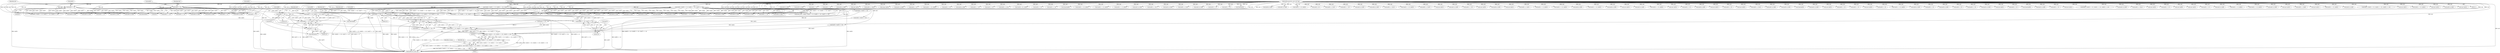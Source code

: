 digraph "0_radare2_f41e941341e44aa86edd4483c4487ec09a074257@pointer" {
"1000936" [label="(Call,buf[4] << 16)"];
"1000288" [label="(Call,buf[4] | (buf[5] << 8) | (buf[6] << 16) | (buf[7] << 24))"];
"1000125" [label="(MethodParameterIn,const ut8 *buf)"];
"1000292" [label="(Call,(buf[5] << 8) | (buf[6] << 16) | (buf[7] << 24))"];
"1000293" [label="(Call,buf[5] << 8)"];
"1000298" [label="(Call,(buf[6] << 16) | (buf[7] << 24))"];
"1000299" [label="(Call,buf[6] << 16)"];
"1000304" [label="(Call,buf[7] << 24)"];
"1000191" [label="(Call,buf[4] | (buf[5] << 8) | (buf[6] << 16) | (buf[7] << 24))"];
"1000195" [label="(Call,(buf[5] << 8) | (buf[6] << 16) | (buf[7] << 24))"];
"1000196" [label="(Call,buf[5] << 8)"];
"1000201" [label="(Call,(buf[6] << 16) | (buf[7] << 24))"];
"1000202" [label="(Call,buf[6] << 16)"];
"1000207" [label="(Call,buf[7] << 24)"];
"1000935" [label="(Call,(buf[4] << 16) | (buf[5] << 24))"];
"1000929" [label="(Call,(buf[3] << 8) | (buf[4] << 16) | (buf[5] << 24))"];
"1000925" [label="(Call,buf[2] | (buf[3] << 8) | (buf[4] << 16) | (buf[5] << 24))"];
"1000923" [label="(Call,(int) (buf[2] | (buf[3] << 8) | (buf[4] << 16) | (buf[5] << 24)))"];
"1000921" [label="(Call,vA = (int) (buf[2] | (buf[3] << 8) | (buf[4] << 16) | (buf[5] << 24)))"];
"1000292" [label="(Call,(buf[5] << 8) | (buf[6] << 16) | (buf[7] << 24))"];
"1001284" [label="(Call,buf[4] & 0xf0)"];
"1001296" [label="(Call,buf[5] & 0xf0)"];
"1001564" [label="(Call,buf[3] << 8)"];
"1000242" [label="(Call,buf[3] << 8)"];
"1001867" [label="(Call,buf[4] & 0xf0)"];
"1000943" [label="(Identifier,buf)"];
"1001700" [label="(Call,(int) buf[1])"];
"1001728" [label="(Call,buf[0] == 0x25)"];
"1001256" [label="(Call,buf[4] & 0x0f)"];
"1000862" [label="(Call,(char) buf[1])"];
"1000930" [label="(Call,buf[3] << 8)"];
"1001098" [label="(Call,buf[5] & 0x0f)"];
"1000301" [label="(Identifier,buf)"];
"1000498" [label="(Call,buf[1] & 0x0f)"];
"1001120" [label="(Call,buf[5] & 0x0f)"];
"1001040" [label="(Call,buf[3] << 8)"];
"1001333" [label="(Call,(buf[3] << 8) | buf[2])"];
"1001334" [label="(Call,buf[3] << 8)"];
"1001918" [label="(Call,buf[4] & 0xf0)"];
"1000636" [label="(Call,buf[3] << 24)"];
"1000839" [label="(Call,buf[3] << 8)"];
"1001371" [label="(Call,buf[0] == 0x1c)"];
"1001459" [label="(Call,(buf[3]<<8) | buf[2])"];
"1001069" [label="(Call,buf[4] & 0x0f)"];
"1001214" [label="(Call,buf[3] << 8)"];
"1000211" [label="(Literal,24)"];
"1002092" [label="(MethodReturn,static int)"];
"1000724" [label="(Call,(llint)buf[7])"];
"1001667" [label="(Call,buf[2] << 24)"];
"1000732" [label="(Call,(llint)buf[8])"];
"1001563" [label="(Call,(buf[3] << 8) | buf[2])"];
"1001873" [label="(Call,buf[5] & 0x0f)"];
"1001510" [label="(Call,(buf[3] << 8) | buf[2])"];
"1000304" [label="(Call,buf[7] << 24)"];
"1000905" [label="(Call,buf[3] << 8 | buf[2])"];
"1001443" [label="(Call,buf[1] & 0x0f)"];
"1001175" [label="(Call,buf[5] << 8)"];
"1000587" [label="(Call,buf[0] == 0x17)"];
"1000822" [label="(Call,buf[1] & 0x0f)"];
"1000195" [label="(Call,(buf[5] << 8) | (buf[6] << 16) | (buf[7] << 24))"];
"1000179" [label="(Call,buf[2] | (buf[3] << 8))"];
"1000306" [label="(Identifier,buf)"];
"1001952" [label="(Call,buf[0] == 0x24)"];
"1001810" [label="(Call,buf[1] & 0xf0)"];
"1000447" [label="(Call,buf[3] << 8)"];
"1000209" [label="(Identifier,buf)"];
"1000906" [label="(Call,buf[3] << 8)"];
"1000581" [label="(Call,buf[5] << 24)"];
"1001656" [label="(Call,buf[4] << 8)"];
"1001895" [label="(Call,buf[5] & 0x0f)"];
"1000685" [label="(Call,(llint)buf[2])"];
"1001245" [label="(Call,buf[4] & 0xf0)"];
"1001268" [label="(Call,buf[5] & 0x0f)"];
"1001239" [label="(Call,buf[4] & 0x0f)"];
"1001719" [label="(Call,buf[5] << 8)"];
"1000922" [label="(Identifier,vA)"];
"1001451" [label="(Call,buf[1] & 0xf0)"];
"1000923" [label="(Call,(int) (buf[2] | (buf[3] << 8) | (buf[4] << 16) | (buf[5] << 24)))"];
"1000929" [label="(Call,(buf[3] << 8) | (buf[4] << 16) | (buf[5] << 24))"];
"1000700" [label="(Call,(llint)buf[4])"];
"1000446" [label="(Call,(buf[3] << 8) | buf[2])"];
"1000297" [label="(Literal,8)"];
"1000947" [label="(Identifier,strasm)"];
"1001844" [label="(Call,buf[4] & 0x0f)"];
"1000940" [label="(Literal,16)"];
"1000206" [label="(Literal,16)"];
"1000458" [label="(Call,buf[5] << 8)"];
"1001460" [label="(Call,buf[3]<<8)"];
"1000189" [label="(Call,first_key = buf[4] | (buf[5] << 8) | (buf[6] << 16) | (buf[7] << 24))"];
"1001377" [label="(Call,buf[0] == 0x1f)"];
"1001651" [label="(Call,buf[5] | (buf[4] << 8) | (buf[3] << 16) | (buf[2] << 24))"];
"1000457" [label="(Call,(buf[5] << 8) | buf[4])"];
"1001011" [label="(Call,buf[4] << 16)"];
"1000308" [label="(Literal,24)"];
"1000631" [label="(Call,buf[2] << 16)"];
"1000200" [label="(Literal,8)"];
"1000955" [label="(Call,buf[1] & 0x0f)"];
"1001092" [label="(Call,buf[4] & 0xf0)"];
"1001579" [label="(Call,buf[0] == 0x23)"];
"1000423" [label="(Call,(buf[3] << 8) | buf[2])"];
"1000925" [label="(Call,buf[2] | (buf[3] << 8) | (buf[4] << 16) | (buf[5] << 24))"];
"1001174" [label="(Call,(buf[5] << 8) | buf[4])"];
"1001912" [label="(Call,buf[4] & 0x0f)"];
"1000288" [label="(Call,buf[4] | (buf[5] << 8) | (buf[6] << 16) | (buf[7] << 24))"];
"1000642" [label="(Call,buf[0] == 0x19)"];
"1000192" [label="(Call,buf[4])"];
"1000558" [label="(Call,(int) buf[1])"];
"1000830" [label="(Call,buf[1] & 0xf0)"];
"1001662" [label="(Call,buf[3] << 16)"];
"1000802" [label="(Call,(int) buf[3])"];
"1000941" [label="(Call,buf[5] << 24)"];
"1001889" [label="(Call,buf[4] & 0xf0)"];
"1001924" [label="(Call,buf[5] & 0x0f)"];
"1000926" [label="(Call,buf[2])"];
"1001642" [label="(Call,(int) buf[1])"];
"1001574" [label="(Call,buf[0] == 0x20)"];
"1001108" [label="(Call,buf[4] & 0x0f)"];
"1000973" [label="(Call,buf[3] << 8 | buf[2])"];
"1000936" [label="(Call,buf[4] << 16)"];
"1001818" [label="(Call,(buf[3] << 8) | buf[2])"];
"1001114" [label="(Call,buf[4] & 0xf0)"];
"1000294" [label="(Call,buf[5])"];
"1001163" [label="(Call,(buf[3] << 8) | buf[2])"];
"1000303" [label="(Literal,16)"];
"1001262" [label="(Call,buf[4] & 0xf0)"];
"1000761" [label="(Call,(int) buf[2])"];
"1000204" [label="(Identifier,buf)"];
"1000963" [label="(Call,buf[1] & 0xf0)"];
"1000535" [label="(Call,(buf[3] << 8) | buf[2])"];
"1000305" [label="(Call,buf[7])"];
"1000480" [label="(Call,(int) buf[1])"];
"1001278" [label="(Call,buf[4] & 0x0f)"];
"1000536" [label="(Call,buf[3] << 8)"];
"1000289" [label="(Call,buf[4])"];
"1001075" [label="(Call,buf[4] & 0xf0)"];
"1000299" [label="(Call,buf[6] << 16)"];
"1000621" [label="(Call,(int) buf[1])"];
"1000183" [label="(Call,buf[3] << 8)"];
"1000795" [label="(Call,(int) buf[2])"];
"1000300" [label="(Call,buf[6])"];
"1001382" [label="(Call,buf[0] == 0x22)"];
"1001229" [label="(Call,buf[4] & 0x0f)"];
"1001718" [label="(Call,(buf[5] << 8) | buf[4])"];
"1000937" [label="(Call,buf[4])"];
"1001205" [label="(Call,buf[1] & 0xf0)"];
"1001930" [label="(Call,buf[5] & 0xf0)"];
"1000692" [label="(Call,(llint)buf[3])"];
"1001883" [label="(Call,buf[4] & 0x0f)"];
"1001547" [label="(Call,buf[1] & 0x0f)"];
"1000896" [label="(Call,(int) buf[1])"];
"1000280" [label="(Call,buf[3] << 8)"];
"1001290" [label="(Call,buf[5] & 0x0f)"];
"1000974" [label="(Call,buf[3] << 8)"];
"1001086" [label="(Call,buf[4] & 0x0f)"];
"1000276" [label="(Call,buf[2] | (buf[3] << 8))"];
"1000768" [label="(Call,(int) buf[3])"];
"1001511" [label="(Call,buf[3] << 8)"];
"1000838" [label="(Call,(buf[3] << 8) | buf[2])"];
"1000708" [label="(Call,(llint)buf[5])"];
"1001850" [label="(Call,buf[4] & 0xf0)"];
"1000208" [label="(Call,buf[7])"];
"1001164" [label="(Call,buf[3] << 8)"];
"1001126" [label="(Call,buf[5] & 0xf0)"];
"1001708" [label="(Call,buf[3] << 8)"];
"1001819" [label="(Call,buf[3] << 8)"];
"1000197" [label="(Call,buf[5])"];
"1000388" [label="(Call,buf[1] & 0x0f)"];
"1001834" [label="(Call,buf[4] & 0x0f)"];
"1000382" [label="(Block,)"];
"1000196" [label="(Call,buf[5] << 8)"];
"1000526" [label="(Call,(int) buf[1])"];
"1001059" [label="(Call,buf[4] & 0x0f)"];
"1000570" [label="(Call,buf[3] << 8)"];
"1000739" [label="(Call,(llint)buf[9])"];
"1000191" [label="(Call,buf[4] | (buf[5] << 8) | (buf[6] << 16) | (buf[7] << 24))"];
"1001555" [label="(Call,buf[1] & 0xf0)"];
"1000424" [label="(Call,buf[3] << 8)"];
"1000576" [label="(Call,buf[4] << 16)"];
"1000416" [label="(Call,(int) buf[1])"];
"1001861" [label="(Call,buf[4] & 0x0f)"];
"1000565" [label="(Call,buf[2] | (buf[3] << 8) | (buf[4] << 16) | (buf[5] << 24))"];
"1001032" [label="(Call,buf[1] & 0x0f)"];
"1001343" [label="(Call,buf[0] == 0x1a)"];
"1000286" [label="(Call,array_size = buf[4] | (buf[5] << 8) | (buf[6] << 16) | (buf[7] << 24))"];
"1001156" [label="(Call,(int) buf[1])"];
"1000716" [label="(Call,(llint)buf[6])"];
"1001005" [label="(Call,buf[3] << 8)"];
"1000138" [label="(Call,(int) buf[0])"];
"1000754" [label="(Call,(int) buf[1])"];
"1000203" [label="(Call,buf[6])"];
"1000879" [label="(Call,buf[3] << 8)"];
"1000298" [label="(Call,(buf[6] << 16) | (buf[7] << 24))"];
"1000935" [label="(Call,(buf[4] << 16) | (buf[5] << 24))"];
"1000396" [label="(Call,buf[1] & 0xf0)"];
"1000207" [label="(Call,buf[7] << 24)"];
"1000878" [label="(Call,buf[3] << 8 | buf[2])"];
"1001039" [label="(Call,(buf[3] << 8) | buf[2])"];
"1000125" [label="(MethodParameterIn,const ut8 *buf)"];
"1000506" [label="(Call,buf[1] & 0xf0)"];
"1000293" [label="(Call,buf[5] << 8)"];
"1000991" [label="(Call,(int) buf[1])"];
"1000163" [label="(Call,buf[0] == 0x00)"];
"1000676" [label="(Call,(int) buf[1])"];
"1001707" [label="(Call,(buf[3] << 8) | buf[2])"];
"1001936" [label="(Call,buf[1] & 0x0f)"];
"1000202" [label="(Call,buf[6] << 16)"];
"1001000" [label="(Call,buf[2] | (buf[3] << 8) | (buf[4] << 16) | (buf[5] << 24))"];
"1001016" [label="(Call,buf[5] << 24)"];
"1000921" [label="(Call,vA = (int) (buf[2] | (buf[3] << 8) | (buf[4] << 16) | (buf[5] << 24)))"];
"1000238" [label="(Call,buf[2] | (buf[3] << 8))"];
"1000788" [label="(Call,(int) buf[1])"];
"1000201" [label="(Call,(buf[6] << 16) | (buf[7] << 24))"];
"1001213" [label="(Call,(buf[3] << 8) | buf[2])"];
"1001326" [label="(Call,(int) buf[1])"];
"1001901" [label="(Call,buf[5] & 0xf0)"];
"1001503" [label="(Call,(int) buf[1])"];
"1000936" -> "1000935"  [label="AST: "];
"1000936" -> "1000940"  [label="CFG: "];
"1000937" -> "1000936"  [label="AST: "];
"1000940" -> "1000936"  [label="AST: "];
"1000943" -> "1000936"  [label="CFG: "];
"1000936" -> "1002092"  [label="DDG: buf[4]"];
"1000936" -> "1000935"  [label="DDG: buf[4]"];
"1000936" -> "1000935"  [label="DDG: 16"];
"1000288" -> "1000936"  [label="DDG: buf[4]"];
"1000191" -> "1000936"  [label="DDG: buf[4]"];
"1000125" -> "1000936"  [label="DDG: buf"];
"1000288" -> "1000286"  [label="AST: "];
"1000288" -> "1000292"  [label="CFG: "];
"1000289" -> "1000288"  [label="AST: "];
"1000292" -> "1000288"  [label="AST: "];
"1000286" -> "1000288"  [label="CFG: "];
"1000288" -> "1002092"  [label="DDG: (buf[5] << 8) | (buf[6] << 16) | (buf[7] << 24)"];
"1000288" -> "1002092"  [label="DDG: buf[4]"];
"1000288" -> "1000286"  [label="DDG: buf[4]"];
"1000288" -> "1000286"  [label="DDG: (buf[5] << 8) | (buf[6] << 16) | (buf[7] << 24)"];
"1000125" -> "1000288"  [label="DDG: buf"];
"1000292" -> "1000288"  [label="DDG: buf[5] << 8"];
"1000292" -> "1000288"  [label="DDG: (buf[6] << 16) | (buf[7] << 24)"];
"1000288" -> "1000457"  [label="DDG: buf[4]"];
"1000288" -> "1000576"  [label="DDG: buf[4]"];
"1000288" -> "1000700"  [label="DDG: buf[4]"];
"1000288" -> "1001011"  [label="DDG: buf[4]"];
"1000288" -> "1001059"  [label="DDG: buf[4]"];
"1000288" -> "1001069"  [label="DDG: buf[4]"];
"1000288" -> "1001086"  [label="DDG: buf[4]"];
"1000288" -> "1001108"  [label="DDG: buf[4]"];
"1000288" -> "1001174"  [label="DDG: buf[4]"];
"1000288" -> "1001229"  [label="DDG: buf[4]"];
"1000288" -> "1001239"  [label="DDG: buf[4]"];
"1000288" -> "1001256"  [label="DDG: buf[4]"];
"1000288" -> "1001278"  [label="DDG: buf[4]"];
"1000288" -> "1001656"  [label="DDG: buf[4]"];
"1000288" -> "1001718"  [label="DDG: buf[4]"];
"1000288" -> "1001834"  [label="DDG: buf[4]"];
"1000288" -> "1001844"  [label="DDG: buf[4]"];
"1000288" -> "1001861"  [label="DDG: buf[4]"];
"1000288" -> "1001883"  [label="DDG: buf[4]"];
"1000288" -> "1001912"  [label="DDG: buf[4]"];
"1000125" -> "1000122"  [label="AST: "];
"1000125" -> "1002092"  [label="DDG: buf"];
"1000125" -> "1000138"  [label="DDG: buf"];
"1000125" -> "1000163"  [label="DDG: buf"];
"1000125" -> "1000179"  [label="DDG: buf"];
"1000125" -> "1000183"  [label="DDG: buf"];
"1000125" -> "1000191"  [label="DDG: buf"];
"1000125" -> "1000196"  [label="DDG: buf"];
"1000125" -> "1000202"  [label="DDG: buf"];
"1000125" -> "1000207"  [label="DDG: buf"];
"1000125" -> "1000238"  [label="DDG: buf"];
"1000125" -> "1000242"  [label="DDG: buf"];
"1000125" -> "1000276"  [label="DDG: buf"];
"1000125" -> "1000280"  [label="DDG: buf"];
"1000125" -> "1000293"  [label="DDG: buf"];
"1000125" -> "1000299"  [label="DDG: buf"];
"1000125" -> "1000304"  [label="DDG: buf"];
"1000125" -> "1000388"  [label="DDG: buf"];
"1000125" -> "1000396"  [label="DDG: buf"];
"1000125" -> "1000416"  [label="DDG: buf"];
"1000125" -> "1000424"  [label="DDG: buf"];
"1000125" -> "1000423"  [label="DDG: buf"];
"1000125" -> "1000447"  [label="DDG: buf"];
"1000125" -> "1000446"  [label="DDG: buf"];
"1000125" -> "1000458"  [label="DDG: buf"];
"1000125" -> "1000457"  [label="DDG: buf"];
"1000125" -> "1000480"  [label="DDG: buf"];
"1000125" -> "1000498"  [label="DDG: buf"];
"1000125" -> "1000506"  [label="DDG: buf"];
"1000125" -> "1000526"  [label="DDG: buf"];
"1000125" -> "1000536"  [label="DDG: buf"];
"1000125" -> "1000535"  [label="DDG: buf"];
"1000125" -> "1000558"  [label="DDG: buf"];
"1000125" -> "1000565"  [label="DDG: buf"];
"1000125" -> "1000570"  [label="DDG: buf"];
"1000125" -> "1000576"  [label="DDG: buf"];
"1000125" -> "1000581"  [label="DDG: buf"];
"1000125" -> "1000587"  [label="DDG: buf"];
"1000125" -> "1000621"  [label="DDG: buf"];
"1000125" -> "1000631"  [label="DDG: buf"];
"1000125" -> "1000636"  [label="DDG: buf"];
"1000125" -> "1000642"  [label="DDG: buf"];
"1000125" -> "1000676"  [label="DDG: buf"];
"1000125" -> "1000685"  [label="DDG: buf"];
"1000125" -> "1000692"  [label="DDG: buf"];
"1000125" -> "1000700"  [label="DDG: buf"];
"1000125" -> "1000708"  [label="DDG: buf"];
"1000125" -> "1000716"  [label="DDG: buf"];
"1000125" -> "1000724"  [label="DDG: buf"];
"1000125" -> "1000732"  [label="DDG: buf"];
"1000125" -> "1000739"  [label="DDG: buf"];
"1000125" -> "1000754"  [label="DDG: buf"];
"1000125" -> "1000761"  [label="DDG: buf"];
"1000125" -> "1000768"  [label="DDG: buf"];
"1000125" -> "1000788"  [label="DDG: buf"];
"1000125" -> "1000795"  [label="DDG: buf"];
"1000125" -> "1000802"  [label="DDG: buf"];
"1000125" -> "1000822"  [label="DDG: buf"];
"1000125" -> "1000830"  [label="DDG: buf"];
"1000125" -> "1000839"  [label="DDG: buf"];
"1000125" -> "1000838"  [label="DDG: buf"];
"1000125" -> "1000862"  [label="DDG: buf"];
"1000125" -> "1000879"  [label="DDG: buf"];
"1000125" -> "1000878"  [label="DDG: buf"];
"1000125" -> "1000896"  [label="DDG: buf"];
"1000125" -> "1000906"  [label="DDG: buf"];
"1000125" -> "1000905"  [label="DDG: buf"];
"1000125" -> "1000925"  [label="DDG: buf"];
"1000125" -> "1000930"  [label="DDG: buf"];
"1000125" -> "1000941"  [label="DDG: buf"];
"1000125" -> "1000955"  [label="DDG: buf"];
"1000125" -> "1000963"  [label="DDG: buf"];
"1000125" -> "1000974"  [label="DDG: buf"];
"1000125" -> "1000973"  [label="DDG: buf"];
"1000125" -> "1000991"  [label="DDG: buf"];
"1000125" -> "1001000"  [label="DDG: buf"];
"1000125" -> "1001005"  [label="DDG: buf"];
"1000125" -> "1001011"  [label="DDG: buf"];
"1000125" -> "1001016"  [label="DDG: buf"];
"1000125" -> "1001032"  [label="DDG: buf"];
"1000125" -> "1001040"  [label="DDG: buf"];
"1000125" -> "1001039"  [label="DDG: buf"];
"1000125" -> "1001059"  [label="DDG: buf"];
"1000125" -> "1001069"  [label="DDG: buf"];
"1000125" -> "1001075"  [label="DDG: buf"];
"1000125" -> "1001086"  [label="DDG: buf"];
"1000125" -> "1001092"  [label="DDG: buf"];
"1000125" -> "1001098"  [label="DDG: buf"];
"1000125" -> "1001108"  [label="DDG: buf"];
"1000125" -> "1001114"  [label="DDG: buf"];
"1000125" -> "1001120"  [label="DDG: buf"];
"1000125" -> "1001126"  [label="DDG: buf"];
"1000125" -> "1001156"  [label="DDG: buf"];
"1000125" -> "1001164"  [label="DDG: buf"];
"1000125" -> "1001163"  [label="DDG: buf"];
"1000125" -> "1001175"  [label="DDG: buf"];
"1000125" -> "1001174"  [label="DDG: buf"];
"1000125" -> "1001205"  [label="DDG: buf"];
"1000125" -> "1001214"  [label="DDG: buf"];
"1000125" -> "1001213"  [label="DDG: buf"];
"1000125" -> "1001229"  [label="DDG: buf"];
"1000125" -> "1001239"  [label="DDG: buf"];
"1000125" -> "1001245"  [label="DDG: buf"];
"1000125" -> "1001256"  [label="DDG: buf"];
"1000125" -> "1001262"  [label="DDG: buf"];
"1000125" -> "1001268"  [label="DDG: buf"];
"1000125" -> "1001278"  [label="DDG: buf"];
"1000125" -> "1001284"  [label="DDG: buf"];
"1000125" -> "1001290"  [label="DDG: buf"];
"1000125" -> "1001296"  [label="DDG: buf"];
"1000125" -> "1001326"  [label="DDG: buf"];
"1000125" -> "1001334"  [label="DDG: buf"];
"1000125" -> "1001333"  [label="DDG: buf"];
"1000125" -> "1001343"  [label="DDG: buf"];
"1000125" -> "1001371"  [label="DDG: buf"];
"1000125" -> "1001377"  [label="DDG: buf"];
"1000125" -> "1001382"  [label="DDG: buf"];
"1000125" -> "1001443"  [label="DDG: buf"];
"1000125" -> "1001451"  [label="DDG: buf"];
"1000125" -> "1001460"  [label="DDG: buf"];
"1000125" -> "1001459"  [label="DDG: buf"];
"1000125" -> "1001503"  [label="DDG: buf"];
"1000125" -> "1001511"  [label="DDG: buf"];
"1000125" -> "1001510"  [label="DDG: buf"];
"1000125" -> "1001547"  [label="DDG: buf"];
"1000125" -> "1001555"  [label="DDG: buf"];
"1000125" -> "1001564"  [label="DDG: buf"];
"1000125" -> "1001563"  [label="DDG: buf"];
"1000125" -> "1001574"  [label="DDG: buf"];
"1000125" -> "1001579"  [label="DDG: buf"];
"1000125" -> "1001642"  [label="DDG: buf"];
"1000125" -> "1001651"  [label="DDG: buf"];
"1000125" -> "1001656"  [label="DDG: buf"];
"1000125" -> "1001662"  [label="DDG: buf"];
"1000125" -> "1001667"  [label="DDG: buf"];
"1000125" -> "1001700"  [label="DDG: buf"];
"1000125" -> "1001708"  [label="DDG: buf"];
"1000125" -> "1001707"  [label="DDG: buf"];
"1000125" -> "1001719"  [label="DDG: buf"];
"1000125" -> "1001718"  [label="DDG: buf"];
"1000125" -> "1001728"  [label="DDG: buf"];
"1000125" -> "1001810"  [label="DDG: buf"];
"1000125" -> "1001819"  [label="DDG: buf"];
"1000125" -> "1001818"  [label="DDG: buf"];
"1000125" -> "1001834"  [label="DDG: buf"];
"1000125" -> "1001844"  [label="DDG: buf"];
"1000125" -> "1001850"  [label="DDG: buf"];
"1000125" -> "1001861"  [label="DDG: buf"];
"1000125" -> "1001867"  [label="DDG: buf"];
"1000125" -> "1001873"  [label="DDG: buf"];
"1000125" -> "1001883"  [label="DDG: buf"];
"1000125" -> "1001889"  [label="DDG: buf"];
"1000125" -> "1001895"  [label="DDG: buf"];
"1000125" -> "1001901"  [label="DDG: buf"];
"1000125" -> "1001912"  [label="DDG: buf"];
"1000125" -> "1001918"  [label="DDG: buf"];
"1000125" -> "1001924"  [label="DDG: buf"];
"1000125" -> "1001930"  [label="DDG: buf"];
"1000125" -> "1001936"  [label="DDG: buf"];
"1000125" -> "1001952"  [label="DDG: buf"];
"1000292" -> "1000298"  [label="CFG: "];
"1000293" -> "1000292"  [label="AST: "];
"1000298" -> "1000292"  [label="AST: "];
"1000292" -> "1002092"  [label="DDG: (buf[6] << 16) | (buf[7] << 24)"];
"1000292" -> "1002092"  [label="DDG: buf[5] << 8"];
"1000293" -> "1000292"  [label="DDG: buf[5]"];
"1000293" -> "1000292"  [label="DDG: 8"];
"1000298" -> "1000292"  [label="DDG: buf[6] << 16"];
"1000298" -> "1000292"  [label="DDG: buf[7] << 24"];
"1000293" -> "1000297"  [label="CFG: "];
"1000294" -> "1000293"  [label="AST: "];
"1000297" -> "1000293"  [label="AST: "];
"1000301" -> "1000293"  [label="CFG: "];
"1000293" -> "1002092"  [label="DDG: buf[5]"];
"1000293" -> "1000458"  [label="DDG: buf[5]"];
"1000293" -> "1000581"  [label="DDG: buf[5]"];
"1000293" -> "1000708"  [label="DDG: buf[5]"];
"1000293" -> "1000941"  [label="DDG: buf[5]"];
"1000293" -> "1001016"  [label="DDG: buf[5]"];
"1000293" -> "1001098"  [label="DDG: buf[5]"];
"1000293" -> "1001120"  [label="DDG: buf[5]"];
"1000293" -> "1001175"  [label="DDG: buf[5]"];
"1000293" -> "1001268"  [label="DDG: buf[5]"];
"1000293" -> "1001290"  [label="DDG: buf[5]"];
"1000293" -> "1001651"  [label="DDG: buf[5]"];
"1000293" -> "1001719"  [label="DDG: buf[5]"];
"1000293" -> "1001873"  [label="DDG: buf[5]"];
"1000293" -> "1001895"  [label="DDG: buf[5]"];
"1000293" -> "1001924"  [label="DDG: buf[5]"];
"1000298" -> "1000304"  [label="CFG: "];
"1000299" -> "1000298"  [label="AST: "];
"1000304" -> "1000298"  [label="AST: "];
"1000298" -> "1002092"  [label="DDG: buf[7] << 24"];
"1000298" -> "1002092"  [label="DDG: buf[6] << 16"];
"1000299" -> "1000298"  [label="DDG: buf[6]"];
"1000299" -> "1000298"  [label="DDG: 16"];
"1000304" -> "1000298"  [label="DDG: buf[7]"];
"1000304" -> "1000298"  [label="DDG: 24"];
"1000299" -> "1000303"  [label="CFG: "];
"1000300" -> "1000299"  [label="AST: "];
"1000303" -> "1000299"  [label="AST: "];
"1000306" -> "1000299"  [label="CFG: "];
"1000299" -> "1002092"  [label="DDG: buf[6]"];
"1000299" -> "1000716"  [label="DDG: buf[6]"];
"1000304" -> "1000308"  [label="CFG: "];
"1000305" -> "1000304"  [label="AST: "];
"1000308" -> "1000304"  [label="AST: "];
"1000304" -> "1002092"  [label="DDG: buf[7]"];
"1000304" -> "1000724"  [label="DDG: buf[7]"];
"1000191" -> "1000189"  [label="AST: "];
"1000191" -> "1000195"  [label="CFG: "];
"1000192" -> "1000191"  [label="AST: "];
"1000195" -> "1000191"  [label="AST: "];
"1000189" -> "1000191"  [label="CFG: "];
"1000191" -> "1002092"  [label="DDG: (buf[5] << 8) | (buf[6] << 16) | (buf[7] << 24)"];
"1000191" -> "1002092"  [label="DDG: buf[4]"];
"1000191" -> "1000189"  [label="DDG: buf[4]"];
"1000191" -> "1000189"  [label="DDG: (buf[5] << 8) | (buf[6] << 16) | (buf[7] << 24)"];
"1000195" -> "1000191"  [label="DDG: buf[5] << 8"];
"1000195" -> "1000191"  [label="DDG: (buf[6] << 16) | (buf[7] << 24)"];
"1000191" -> "1000457"  [label="DDG: buf[4]"];
"1000191" -> "1000576"  [label="DDG: buf[4]"];
"1000191" -> "1000700"  [label="DDG: buf[4]"];
"1000191" -> "1001011"  [label="DDG: buf[4]"];
"1000191" -> "1001059"  [label="DDG: buf[4]"];
"1000191" -> "1001069"  [label="DDG: buf[4]"];
"1000191" -> "1001086"  [label="DDG: buf[4]"];
"1000191" -> "1001108"  [label="DDG: buf[4]"];
"1000191" -> "1001174"  [label="DDG: buf[4]"];
"1000191" -> "1001229"  [label="DDG: buf[4]"];
"1000191" -> "1001239"  [label="DDG: buf[4]"];
"1000191" -> "1001256"  [label="DDG: buf[4]"];
"1000191" -> "1001278"  [label="DDG: buf[4]"];
"1000191" -> "1001656"  [label="DDG: buf[4]"];
"1000191" -> "1001718"  [label="DDG: buf[4]"];
"1000191" -> "1001834"  [label="DDG: buf[4]"];
"1000191" -> "1001844"  [label="DDG: buf[4]"];
"1000191" -> "1001861"  [label="DDG: buf[4]"];
"1000191" -> "1001883"  [label="DDG: buf[4]"];
"1000191" -> "1001912"  [label="DDG: buf[4]"];
"1000195" -> "1000201"  [label="CFG: "];
"1000196" -> "1000195"  [label="AST: "];
"1000201" -> "1000195"  [label="AST: "];
"1000195" -> "1002092"  [label="DDG: (buf[6] << 16) | (buf[7] << 24)"];
"1000195" -> "1002092"  [label="DDG: buf[5] << 8"];
"1000196" -> "1000195"  [label="DDG: buf[5]"];
"1000196" -> "1000195"  [label="DDG: 8"];
"1000201" -> "1000195"  [label="DDG: buf[6] << 16"];
"1000201" -> "1000195"  [label="DDG: buf[7] << 24"];
"1000196" -> "1000200"  [label="CFG: "];
"1000197" -> "1000196"  [label="AST: "];
"1000200" -> "1000196"  [label="AST: "];
"1000204" -> "1000196"  [label="CFG: "];
"1000196" -> "1002092"  [label="DDG: buf[5]"];
"1000196" -> "1000458"  [label="DDG: buf[5]"];
"1000196" -> "1000581"  [label="DDG: buf[5]"];
"1000196" -> "1000708"  [label="DDG: buf[5]"];
"1000196" -> "1000941"  [label="DDG: buf[5]"];
"1000196" -> "1001016"  [label="DDG: buf[5]"];
"1000196" -> "1001098"  [label="DDG: buf[5]"];
"1000196" -> "1001120"  [label="DDG: buf[5]"];
"1000196" -> "1001175"  [label="DDG: buf[5]"];
"1000196" -> "1001268"  [label="DDG: buf[5]"];
"1000196" -> "1001290"  [label="DDG: buf[5]"];
"1000196" -> "1001651"  [label="DDG: buf[5]"];
"1000196" -> "1001719"  [label="DDG: buf[5]"];
"1000196" -> "1001873"  [label="DDG: buf[5]"];
"1000196" -> "1001895"  [label="DDG: buf[5]"];
"1000196" -> "1001924"  [label="DDG: buf[5]"];
"1000201" -> "1000207"  [label="CFG: "];
"1000202" -> "1000201"  [label="AST: "];
"1000207" -> "1000201"  [label="AST: "];
"1000201" -> "1002092"  [label="DDG: buf[7] << 24"];
"1000201" -> "1002092"  [label="DDG: buf[6] << 16"];
"1000202" -> "1000201"  [label="DDG: buf[6]"];
"1000202" -> "1000201"  [label="DDG: 16"];
"1000207" -> "1000201"  [label="DDG: buf[7]"];
"1000207" -> "1000201"  [label="DDG: 24"];
"1000202" -> "1000206"  [label="CFG: "];
"1000203" -> "1000202"  [label="AST: "];
"1000206" -> "1000202"  [label="AST: "];
"1000209" -> "1000202"  [label="CFG: "];
"1000202" -> "1002092"  [label="DDG: buf[6]"];
"1000202" -> "1000716"  [label="DDG: buf[6]"];
"1000207" -> "1000211"  [label="CFG: "];
"1000208" -> "1000207"  [label="AST: "];
"1000211" -> "1000207"  [label="AST: "];
"1000207" -> "1002092"  [label="DDG: buf[7]"];
"1000207" -> "1000724"  [label="DDG: buf[7]"];
"1000935" -> "1000929"  [label="AST: "];
"1000935" -> "1000941"  [label="CFG: "];
"1000941" -> "1000935"  [label="AST: "];
"1000929" -> "1000935"  [label="CFG: "];
"1000935" -> "1002092"  [label="DDG: buf[4] << 16"];
"1000935" -> "1002092"  [label="DDG: buf[5] << 24"];
"1000935" -> "1000929"  [label="DDG: buf[4] << 16"];
"1000935" -> "1000929"  [label="DDG: buf[5] << 24"];
"1000941" -> "1000935"  [label="DDG: buf[5]"];
"1000941" -> "1000935"  [label="DDG: 24"];
"1000929" -> "1000925"  [label="AST: "];
"1000930" -> "1000929"  [label="AST: "];
"1000925" -> "1000929"  [label="CFG: "];
"1000929" -> "1002092"  [label="DDG: (buf[4] << 16) | (buf[5] << 24)"];
"1000929" -> "1002092"  [label="DDG: buf[3] << 8"];
"1000929" -> "1000925"  [label="DDG: buf[3] << 8"];
"1000929" -> "1000925"  [label="DDG: (buf[4] << 16) | (buf[5] << 24)"];
"1000930" -> "1000929"  [label="DDG: buf[3]"];
"1000930" -> "1000929"  [label="DDG: 8"];
"1000925" -> "1000923"  [label="AST: "];
"1000926" -> "1000925"  [label="AST: "];
"1000923" -> "1000925"  [label="CFG: "];
"1000925" -> "1002092"  [label="DDG: buf[2]"];
"1000925" -> "1002092"  [label="DDG: (buf[3] << 8) | (buf[4] << 16) | (buf[5] << 24)"];
"1000925" -> "1000923"  [label="DDG: buf[2]"];
"1000925" -> "1000923"  [label="DDG: (buf[3] << 8) | (buf[4] << 16) | (buf[5] << 24)"];
"1000238" -> "1000925"  [label="DDG: buf[2]"];
"1000179" -> "1000925"  [label="DDG: buf[2]"];
"1000276" -> "1000925"  [label="DDG: buf[2]"];
"1000923" -> "1000921"  [label="AST: "];
"1000924" -> "1000923"  [label="AST: "];
"1000921" -> "1000923"  [label="CFG: "];
"1000923" -> "1002092"  [label="DDG: buf[2] | (buf[3] << 8) | (buf[4] << 16) | (buf[5] << 24)"];
"1000923" -> "1000921"  [label="DDG: buf[2] | (buf[3] << 8) | (buf[4] << 16) | (buf[5] << 24)"];
"1000921" -> "1000382"  [label="AST: "];
"1000922" -> "1000921"  [label="AST: "];
"1000947" -> "1000921"  [label="CFG: "];
"1000921" -> "1002092"  [label="DDG: (int) (buf[2] | (buf[3] << 8) | (buf[4] << 16) | (buf[5] << 24))"];
"1000921" -> "1002092"  [label="DDG: vA"];
}
